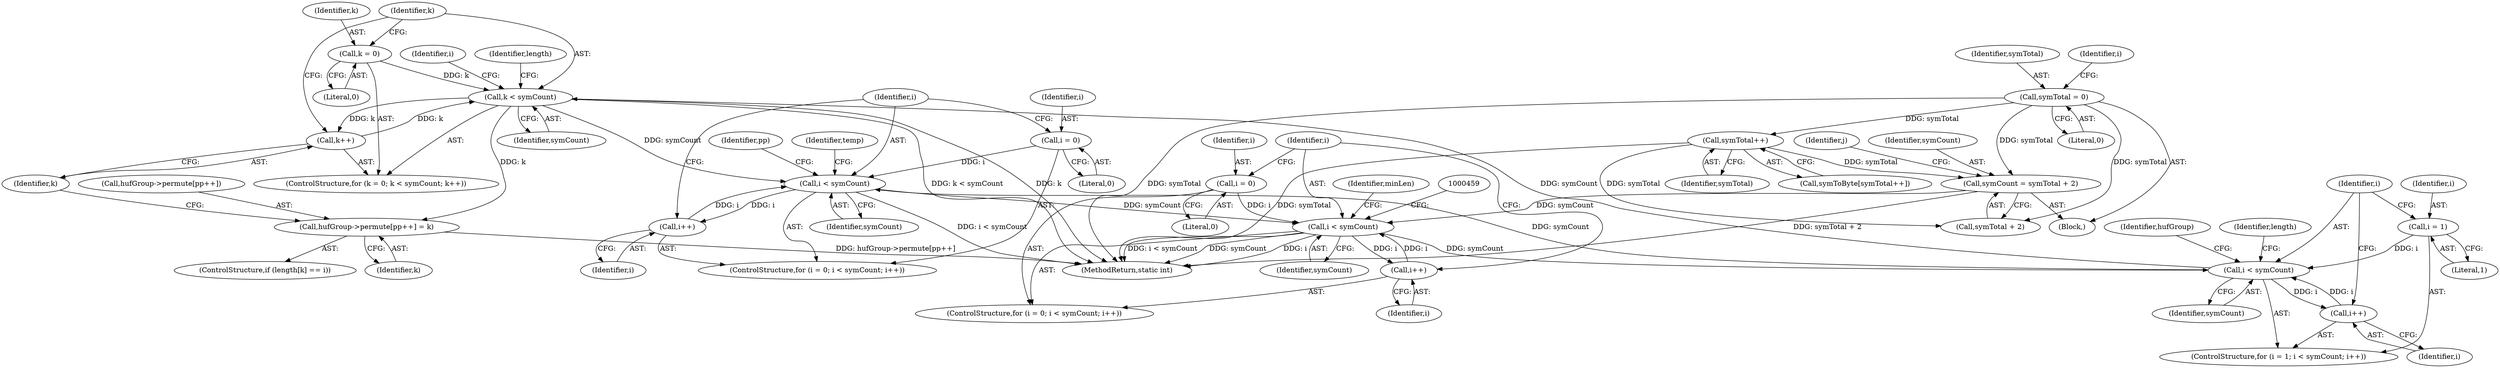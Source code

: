digraph "0_busybox_0402cb32df015d9372578e3db27db47b33d5c7b0@array" {
"1000606" [label="(Call,hufGroup->permute[pp++] = k)"];
"1000595" [label="(Call,k < symCount)"];
"1000598" [label="(Call,k++)"];
"1000592" [label="(Call,k = 0)"];
"1000508" [label="(Call,i < symCount)"];
"1000505" [label="(Call,i = 1)"];
"1000511" [label="(Call,i++)"];
"1000447" [label="(Call,i < symCount)"];
"1000444" [label="(Call,i = 0)"];
"1000450" [label="(Call,i++)"];
"1000415" [label="(Call,symCount = symTotal + 2)"];
"1000297" [label="(Call,symTotal++)"];
"1000260" [label="(Call,symTotal = 0)"];
"1000618" [label="(Call,i < symCount)"];
"1000621" [label="(Call,i++)"];
"1000615" [label="(Call,i = 0)"];
"1000598" [label="(Call,k++)"];
"1000447" [label="(Call,i < symCount)"];
"1000600" [label="(ControlStructure,if (length[k] == i))"];
"1000592" [label="(Call,k = 0)"];
"1000579" [label="(Identifier,i)"];
"1000448" [label="(Identifier,i)"];
"1000260" [label="(Call,symTotal = 0)"];
"1000616" [label="(Identifier,i)"];
"1000443" [label="(ControlStructure,for (i = 0; i < symCount; i++))"];
"1000512" [label="(Identifier,i)"];
"1000450" [label="(Call,i++)"];
"1000261" [label="(Identifier,symTotal)"];
"1000451" [label="(Identifier,i)"];
"1000615" [label="(Call,i = 0)"];
"1000416" [label="(Identifier,symCount)"];
"1000603" [label="(Identifier,length)"];
"1000618" [label="(Call,i < symCount)"];
"1000617" [label="(Literal,0)"];
"1000446" [label="(Literal,0)"];
"1000504" [label="(ControlStructure,for (i = 1; i < symCount; i++))"];
"1000506" [label="(Identifier,i)"];
"1000599" [label="(Identifier,k)"];
"1000508" [label="(Call,i < symCount)"];
"1000593" [label="(Identifier,k)"];
"1000422" [label="(Identifier,j)"];
"1000298" [label="(Identifier,symTotal)"];
"1000630" [label="(Identifier,pp)"];
"1000538" [label="(Identifier,hufGroup)"];
"1000509" [label="(Identifier,i)"];
"1000159" [label="(Block,)"];
"1000625" [label="(Identifier,temp)"];
"1000622" [label="(Identifier,i)"];
"1000510" [label="(Identifier,symCount)"];
"1001177" [label="(MethodReturn,static int)"];
"1000517" [label="(Identifier,length)"];
"1000444" [label="(Call,i = 0)"];
"1000262" [label="(Literal,0)"];
"1000595" [label="(Call,k < symCount)"];
"1000620" [label="(Identifier,symCount)"];
"1000607" [label="(Call,hufGroup->permute[pp++])"];
"1000594" [label="(Literal,0)"];
"1000295" [label="(Call,symToByte[symTotal++])"];
"1000591" [label="(ControlStructure,for (k = 0; k < symCount; k++))"];
"1000596" [label="(Identifier,k)"];
"1000449" [label="(Identifier,symCount)"];
"1000614" [label="(ControlStructure,for (i = 0; i < symCount; i++))"];
"1000264" [label="(Identifier,i)"];
"1000619" [label="(Identifier,i)"];
"1000597" [label="(Identifier,symCount)"];
"1000507" [label="(Literal,1)"];
"1000606" [label="(Call,hufGroup->permute[pp++] = k)"];
"1000498" [label="(Identifier,minLen)"];
"1000505" [label="(Call,i = 1)"];
"1000621" [label="(Call,i++)"];
"1000445" [label="(Identifier,i)"];
"1000613" [label="(Identifier,k)"];
"1000511" [label="(Call,i++)"];
"1000297" [label="(Call,symTotal++)"];
"1000417" [label="(Call,symTotal + 2)"];
"1000415" [label="(Call,symCount = symTotal + 2)"];
"1000606" -> "1000600"  [label="AST: "];
"1000606" -> "1000613"  [label="CFG: "];
"1000607" -> "1000606"  [label="AST: "];
"1000613" -> "1000606"  [label="AST: "];
"1000599" -> "1000606"  [label="CFG: "];
"1000606" -> "1001177"  [label="DDG: hufGroup->permute[pp++]"];
"1000595" -> "1000606"  [label="DDG: k"];
"1000595" -> "1000591"  [label="AST: "];
"1000595" -> "1000597"  [label="CFG: "];
"1000596" -> "1000595"  [label="AST: "];
"1000597" -> "1000595"  [label="AST: "];
"1000603" -> "1000595"  [label="CFG: "];
"1000579" -> "1000595"  [label="CFG: "];
"1000595" -> "1001177"  [label="DDG: k < symCount"];
"1000595" -> "1001177"  [label="DDG: k"];
"1000598" -> "1000595"  [label="DDG: k"];
"1000592" -> "1000595"  [label="DDG: k"];
"1000508" -> "1000595"  [label="DDG: symCount"];
"1000595" -> "1000598"  [label="DDG: k"];
"1000595" -> "1000618"  [label="DDG: symCount"];
"1000598" -> "1000591"  [label="AST: "];
"1000598" -> "1000599"  [label="CFG: "];
"1000599" -> "1000598"  [label="AST: "];
"1000596" -> "1000598"  [label="CFG: "];
"1000592" -> "1000591"  [label="AST: "];
"1000592" -> "1000594"  [label="CFG: "];
"1000593" -> "1000592"  [label="AST: "];
"1000594" -> "1000592"  [label="AST: "];
"1000596" -> "1000592"  [label="CFG: "];
"1000508" -> "1000504"  [label="AST: "];
"1000508" -> "1000510"  [label="CFG: "];
"1000509" -> "1000508"  [label="AST: "];
"1000510" -> "1000508"  [label="AST: "];
"1000517" -> "1000508"  [label="CFG: "];
"1000538" -> "1000508"  [label="CFG: "];
"1000505" -> "1000508"  [label="DDG: i"];
"1000511" -> "1000508"  [label="DDG: i"];
"1000447" -> "1000508"  [label="DDG: symCount"];
"1000508" -> "1000511"  [label="DDG: i"];
"1000508" -> "1000618"  [label="DDG: symCount"];
"1000505" -> "1000504"  [label="AST: "];
"1000505" -> "1000507"  [label="CFG: "];
"1000506" -> "1000505"  [label="AST: "];
"1000507" -> "1000505"  [label="AST: "];
"1000509" -> "1000505"  [label="CFG: "];
"1000511" -> "1000504"  [label="AST: "];
"1000511" -> "1000512"  [label="CFG: "];
"1000512" -> "1000511"  [label="AST: "];
"1000509" -> "1000511"  [label="CFG: "];
"1000447" -> "1000443"  [label="AST: "];
"1000447" -> "1000449"  [label="CFG: "];
"1000448" -> "1000447"  [label="AST: "];
"1000449" -> "1000447"  [label="AST: "];
"1000459" -> "1000447"  [label="CFG: "];
"1000498" -> "1000447"  [label="CFG: "];
"1000447" -> "1001177"  [label="DDG: i < symCount"];
"1000447" -> "1001177"  [label="DDG: symCount"];
"1000447" -> "1001177"  [label="DDG: i"];
"1000444" -> "1000447"  [label="DDG: i"];
"1000450" -> "1000447"  [label="DDG: i"];
"1000415" -> "1000447"  [label="DDG: symCount"];
"1000618" -> "1000447"  [label="DDG: symCount"];
"1000447" -> "1000450"  [label="DDG: i"];
"1000444" -> "1000443"  [label="AST: "];
"1000444" -> "1000446"  [label="CFG: "];
"1000445" -> "1000444"  [label="AST: "];
"1000446" -> "1000444"  [label="AST: "];
"1000448" -> "1000444"  [label="CFG: "];
"1000450" -> "1000443"  [label="AST: "];
"1000450" -> "1000451"  [label="CFG: "];
"1000451" -> "1000450"  [label="AST: "];
"1000448" -> "1000450"  [label="CFG: "];
"1000415" -> "1000159"  [label="AST: "];
"1000415" -> "1000417"  [label="CFG: "];
"1000416" -> "1000415"  [label="AST: "];
"1000417" -> "1000415"  [label="AST: "];
"1000422" -> "1000415"  [label="CFG: "];
"1000415" -> "1001177"  [label="DDG: symTotal + 2"];
"1000297" -> "1000415"  [label="DDG: symTotal"];
"1000260" -> "1000415"  [label="DDG: symTotal"];
"1000297" -> "1000295"  [label="AST: "];
"1000297" -> "1000298"  [label="CFG: "];
"1000298" -> "1000297"  [label="AST: "];
"1000295" -> "1000297"  [label="CFG: "];
"1000297" -> "1001177"  [label="DDG: symTotal"];
"1000260" -> "1000297"  [label="DDG: symTotal"];
"1000297" -> "1000417"  [label="DDG: symTotal"];
"1000260" -> "1000159"  [label="AST: "];
"1000260" -> "1000262"  [label="CFG: "];
"1000261" -> "1000260"  [label="AST: "];
"1000262" -> "1000260"  [label="AST: "];
"1000264" -> "1000260"  [label="CFG: "];
"1000260" -> "1001177"  [label="DDG: symTotal"];
"1000260" -> "1000417"  [label="DDG: symTotal"];
"1000618" -> "1000614"  [label="AST: "];
"1000618" -> "1000620"  [label="CFG: "];
"1000619" -> "1000618"  [label="AST: "];
"1000620" -> "1000618"  [label="AST: "];
"1000625" -> "1000618"  [label="CFG: "];
"1000630" -> "1000618"  [label="CFG: "];
"1000618" -> "1001177"  [label="DDG: i < symCount"];
"1000621" -> "1000618"  [label="DDG: i"];
"1000615" -> "1000618"  [label="DDG: i"];
"1000618" -> "1000621"  [label="DDG: i"];
"1000621" -> "1000614"  [label="AST: "];
"1000621" -> "1000622"  [label="CFG: "];
"1000622" -> "1000621"  [label="AST: "];
"1000619" -> "1000621"  [label="CFG: "];
"1000615" -> "1000614"  [label="AST: "];
"1000615" -> "1000617"  [label="CFG: "];
"1000616" -> "1000615"  [label="AST: "];
"1000617" -> "1000615"  [label="AST: "];
"1000619" -> "1000615"  [label="CFG: "];
}
